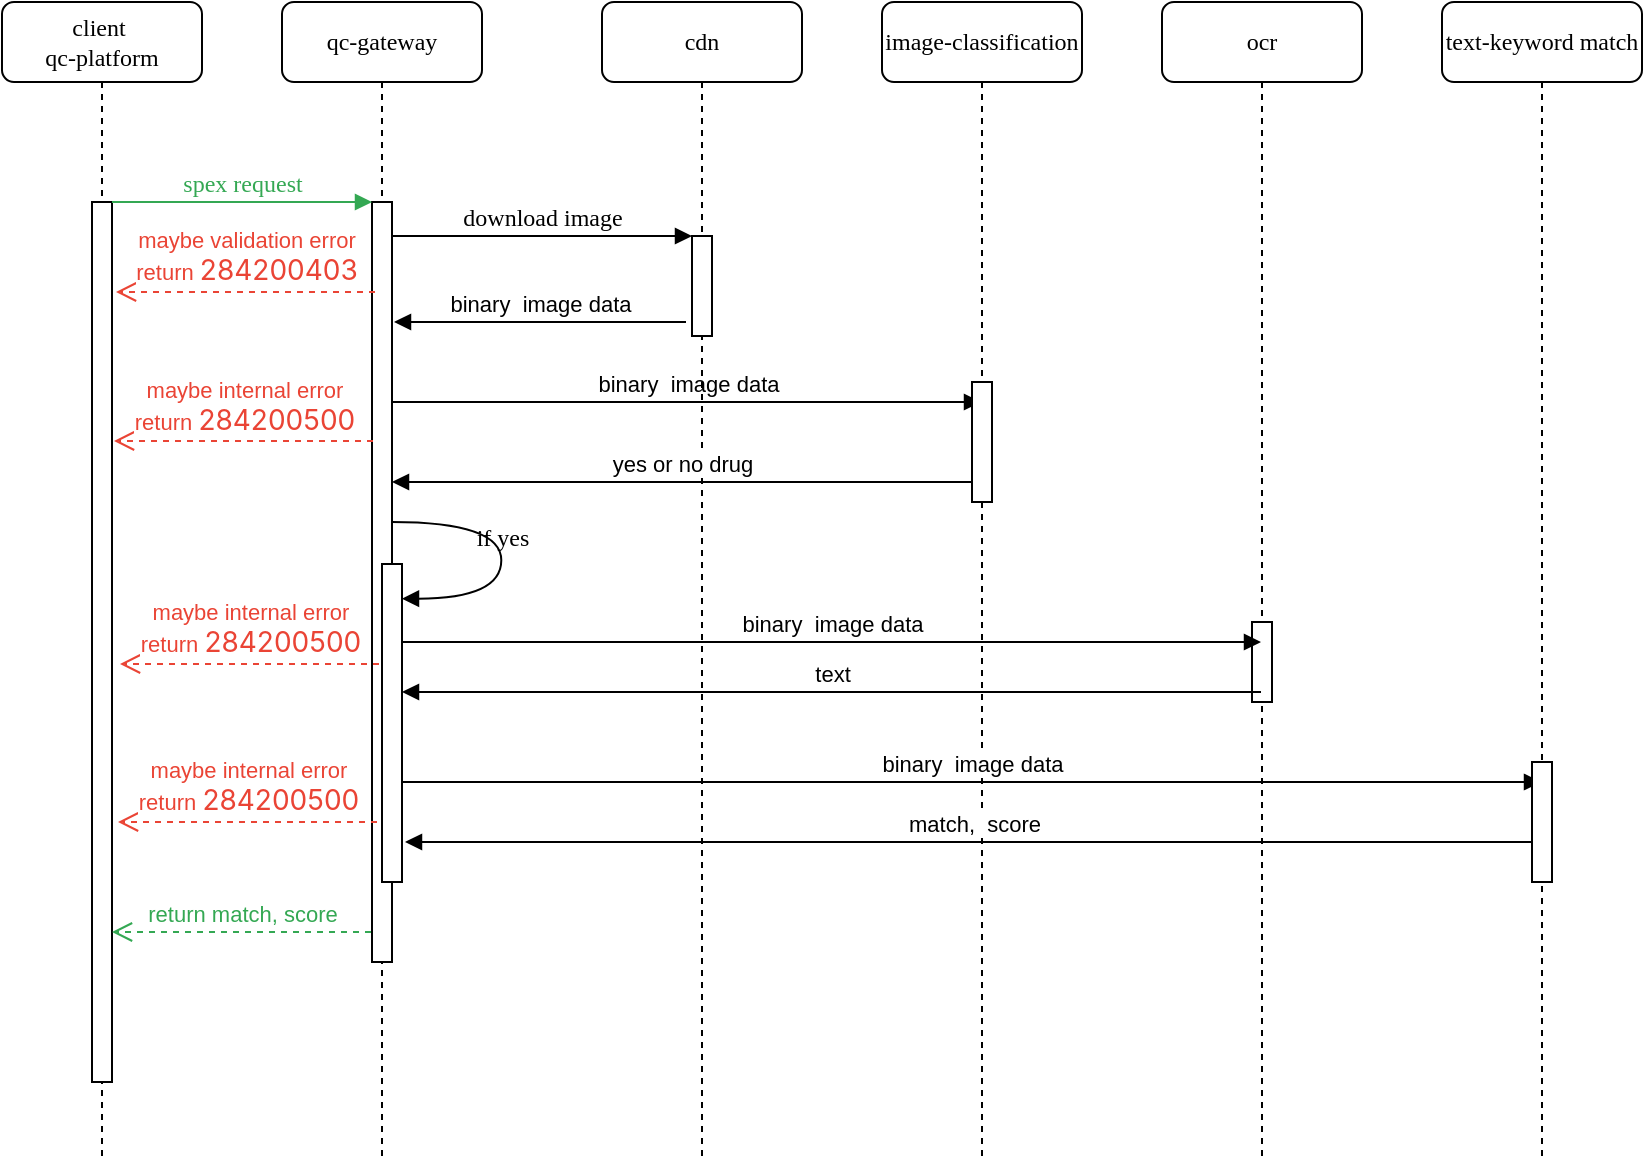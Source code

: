 <mxfile version="18.0.2" type="github">
  <diagram name="Page-1" id="13e1069c-82ec-6db2-03f1-153e76fe0fe0">
    <mxGraphModel dx="1282" dy="630" grid="1" gridSize="10" guides="1" tooltips="1" connect="1" arrows="1" fold="1" page="1" pageScale="1" pageWidth="1100" pageHeight="850" background="none" math="0" shadow="0">
      <root>
        <mxCell id="0" />
        <mxCell id="1" parent="0" />
        <mxCell id="7baba1c4bc27f4b0-2" value="qc-gateway" style="shape=umlLifeline;perimeter=lifelinePerimeter;whiteSpace=wrap;html=1;container=1;collapsible=0;recursiveResize=0;outlineConnect=0;rounded=1;shadow=0;comic=0;labelBackgroundColor=none;strokeWidth=1;fontFamily=Verdana;fontSize=12;align=center;" parent="1" vertex="1">
          <mxGeometry x="240" y="80" width="100" height="580" as="geometry" />
        </mxCell>
        <mxCell id="7baba1c4bc27f4b0-10" value="" style="html=1;points=[];perimeter=orthogonalPerimeter;rounded=0;shadow=0;comic=0;labelBackgroundColor=none;strokeWidth=1;fontFamily=Verdana;fontSize=12;align=center;" parent="7baba1c4bc27f4b0-2" vertex="1">
          <mxGeometry x="45" y="100" width="10" height="380" as="geometry" />
        </mxCell>
        <mxCell id="4UXSEb5z9ftudVqDJVtW-9" value="&lt;span style=&quot;font-family: Helvetica; font-size: 11px; background-color: rgb(255, 255, 255);&quot;&gt;binary&amp;nbsp; image data&lt;/span&gt;" style="html=1;verticalAlign=bottom;endArrow=block;labelBackgroundColor=none;fontFamily=Verdana;fontSize=12;edgeStyle=elbowEdgeStyle;elbow=vertical;" edge="1" parent="7baba1c4bc27f4b0-2" target="7baba1c4bc27f4b0-4">
          <mxGeometry relative="1" as="geometry">
            <mxPoint x="55" y="200" as="sourcePoint" />
            <mxPoint x="205" y="200" as="targetPoint" />
          </mxGeometry>
        </mxCell>
        <mxCell id="4UXSEb5z9ftudVqDJVtW-11" value="" style="html=1;points=[];perimeter=orthogonalPerimeter;rounded=0;shadow=0;comic=0;labelBackgroundColor=none;strokeWidth=1;fontFamily=Verdana;fontSize=12;align=center;" vertex="1" parent="7baba1c4bc27f4b0-2">
          <mxGeometry x="50" y="281" width="10" height="159" as="geometry" />
        </mxCell>
        <mxCell id="7baba1c4bc27f4b0-3" value="cdn" style="shape=umlLifeline;perimeter=lifelinePerimeter;whiteSpace=wrap;html=1;container=1;collapsible=0;recursiveResize=0;outlineConnect=0;rounded=1;shadow=0;comic=0;labelBackgroundColor=none;strokeWidth=1;fontFamily=Verdana;fontSize=12;align=center;" parent="1" vertex="1">
          <mxGeometry x="400" y="80" width="100" height="580" as="geometry" />
        </mxCell>
        <mxCell id="7baba1c4bc27f4b0-13" value="" style="html=1;points=[];perimeter=orthogonalPerimeter;rounded=0;shadow=0;comic=0;labelBackgroundColor=none;strokeWidth=1;fontFamily=Verdana;fontSize=12;align=center;" parent="7baba1c4bc27f4b0-3" vertex="1">
          <mxGeometry x="45" y="117" width="10" height="50" as="geometry" />
        </mxCell>
        <mxCell id="7baba1c4bc27f4b0-4" value="image-classification" style="shape=umlLifeline;perimeter=lifelinePerimeter;whiteSpace=wrap;html=1;container=1;collapsible=0;recursiveResize=0;outlineConnect=0;rounded=1;shadow=0;comic=0;labelBackgroundColor=none;strokeWidth=1;fontFamily=Verdana;fontSize=12;align=center;" parent="1" vertex="1">
          <mxGeometry x="540" y="80" width="100" height="580" as="geometry" />
        </mxCell>
        <mxCell id="4UXSEb5z9ftudVqDJVtW-15" value="&lt;span style=&quot;font-family: Helvetica; font-size: 11px; background-color: rgb(255, 255, 255);&quot;&gt;binary&amp;nbsp; image data&lt;/span&gt;" style="html=1;verticalAlign=bottom;endArrow=block;labelBackgroundColor=none;fontFamily=Verdana;fontSize=12;edgeStyle=elbowEdgeStyle;elbow=vertical;" edge="1" parent="7baba1c4bc27f4b0-4" target="7baba1c4bc27f4b0-6">
          <mxGeometry relative="1" as="geometry">
            <mxPoint x="-240" y="390" as="sourcePoint" />
            <mxPoint x="189.5" y="390" as="targetPoint" />
          </mxGeometry>
        </mxCell>
        <mxCell id="4UXSEb5z9ftudVqDJVtW-16" value="match,&amp;nbsp; score" style="html=1;verticalAlign=bottom;endArrow=block;rounded=0;" edge="1" parent="7baba1c4bc27f4b0-4" source="7baba1c4bc27f4b0-6">
          <mxGeometry width="80" relative="1" as="geometry">
            <mxPoint x="191" y="420" as="sourcePoint" />
            <mxPoint x="-238.5" y="420" as="targetPoint" />
          </mxGeometry>
        </mxCell>
        <mxCell id="7baba1c4bc27f4b0-5" value="ocr" style="shape=umlLifeline;perimeter=lifelinePerimeter;whiteSpace=wrap;html=1;container=1;collapsible=0;recursiveResize=0;outlineConnect=0;rounded=1;shadow=0;comic=0;labelBackgroundColor=none;strokeWidth=1;fontFamily=Verdana;fontSize=12;align=center;" parent="1" vertex="1">
          <mxGeometry x="680" y="80" width="100" height="580" as="geometry" />
        </mxCell>
        <mxCell id="7baba1c4bc27f4b0-16" value="" style="html=1;points=[];perimeter=orthogonalPerimeter;rounded=0;shadow=0;comic=0;labelBackgroundColor=none;strokeWidth=1;fontFamily=Verdana;fontSize=12;align=center;" parent="7baba1c4bc27f4b0-5" vertex="1">
          <mxGeometry x="-95" y="190" width="10" height="60" as="geometry" />
        </mxCell>
        <mxCell id="7baba1c4bc27f4b0-37" value="" style="html=1;points=[];perimeter=orthogonalPerimeter;rounded=0;shadow=0;comic=0;labelBackgroundColor=none;strokeWidth=1;fontFamily=Verdana;fontSize=12;align=center;" parent="7baba1c4bc27f4b0-5" vertex="1">
          <mxGeometry x="45" y="310" width="10" height="40" as="geometry" />
        </mxCell>
        <mxCell id="7baba1c4bc27f4b0-6" value="text-keyword match" style="shape=umlLifeline;perimeter=lifelinePerimeter;whiteSpace=wrap;html=1;container=1;collapsible=0;recursiveResize=0;outlineConnect=0;rounded=1;shadow=0;comic=0;labelBackgroundColor=none;strokeWidth=1;fontFamily=Verdana;fontSize=12;align=center;" parent="1" vertex="1">
          <mxGeometry x="820" y="80" width="100" height="580" as="geometry" />
        </mxCell>
        <mxCell id="7baba1c4bc27f4b0-28" value="" style="html=1;points=[];perimeter=orthogonalPerimeter;rounded=0;shadow=0;comic=0;labelBackgroundColor=none;strokeWidth=1;fontFamily=Verdana;fontSize=12;align=center;" parent="7baba1c4bc27f4b0-6" vertex="1">
          <mxGeometry x="45" y="380" width="10" height="60" as="geometry" />
        </mxCell>
        <mxCell id="7baba1c4bc27f4b0-8" value="client&amp;nbsp;&lt;br&gt;qc-platform" style="shape=umlLifeline;perimeter=lifelinePerimeter;whiteSpace=wrap;html=1;container=1;collapsible=0;recursiveResize=0;outlineConnect=0;rounded=1;shadow=0;comic=0;labelBackgroundColor=none;strokeWidth=1;fontFamily=Verdana;fontSize=12;align=center;" parent="1" vertex="1">
          <mxGeometry x="100" y="80" width="100" height="580" as="geometry" />
        </mxCell>
        <mxCell id="7baba1c4bc27f4b0-9" value="" style="html=1;points=[];perimeter=orthogonalPerimeter;rounded=0;shadow=0;comic=0;labelBackgroundColor=none;strokeWidth=1;fontFamily=Verdana;fontSize=12;align=center;" parent="7baba1c4bc27f4b0-8" vertex="1">
          <mxGeometry x="45" y="100" width="10" height="440" as="geometry" />
        </mxCell>
        <mxCell id="4UXSEb5z9ftudVqDJVtW-17" value="&lt;font color=&quot;#ea4435&quot;&gt;maybe internal error&lt;br&gt;return&amp;nbsp;&lt;span style=&quot;font-family: -apple-system, &amp;quot;system-ui&amp;quot;, &amp;quot;Segoe UI&amp;quot;, Roboto, Oxygen, Ubuntu, &amp;quot;Fira Sans&amp;quot;, &amp;quot;Droid Sans&amp;quot;, &amp;quot;Helvetica Neue&amp;quot;, sans-serif; font-size: 14px; text-align: left;&quot;&gt;284200500&lt;/span&gt;&lt;/font&gt;" style="html=1;verticalAlign=bottom;endArrow=open;dashed=1;endSize=8;rounded=0;strokeColor=#EA4435;" edge="1" parent="7baba1c4bc27f4b0-8">
          <mxGeometry relative="1" as="geometry">
            <mxPoint x="185.5" y="219.5" as="sourcePoint" />
            <mxPoint x="56" y="219.5" as="targetPoint" />
          </mxGeometry>
        </mxCell>
        <mxCell id="4UXSEb5z9ftudVqDJVtW-18" value="&lt;span style=&quot;color: rgb(234, 68, 53);&quot;&gt;maybe internal error&lt;/span&gt;&lt;br style=&quot;color: rgb(234, 68, 53);&quot;&gt;&lt;span style=&quot;color: rgb(234, 68, 53);&quot;&gt;return&amp;nbsp;&lt;/span&gt;&lt;span style=&quot;color: rgb(234, 68, 53); font-family: -apple-system, &amp;quot;system-ui&amp;quot;, &amp;quot;Segoe UI&amp;quot;, Roboto, Oxygen, Ubuntu, &amp;quot;Fira Sans&amp;quot;, &amp;quot;Droid Sans&amp;quot;, &amp;quot;Helvetica Neue&amp;quot;, sans-serif; font-size: 14px; text-align: left;&quot;&gt;284200500&lt;/span&gt;" style="html=1;verticalAlign=bottom;endArrow=open;dashed=1;endSize=8;rounded=0;strokeColor=#EA4435;" edge="1" parent="7baba1c4bc27f4b0-8">
          <mxGeometry relative="1" as="geometry">
            <mxPoint x="188.5" y="331" as="sourcePoint" />
            <mxPoint x="59" y="331" as="targetPoint" />
          </mxGeometry>
        </mxCell>
        <mxCell id="4UXSEb5z9ftudVqDJVtW-19" value="&lt;span style=&quot;color: rgb(234, 68, 53);&quot;&gt;maybe internal error&lt;/span&gt;&lt;br style=&quot;color: rgb(234, 68, 53);&quot;&gt;&lt;span style=&quot;color: rgb(234, 68, 53);&quot;&gt;return&amp;nbsp;&lt;/span&gt;&lt;span style=&quot;color: rgb(234, 68, 53); font-family: -apple-system, &amp;quot;system-ui&amp;quot;, &amp;quot;Segoe UI&amp;quot;, Roboto, Oxygen, Ubuntu, &amp;quot;Fira Sans&amp;quot;, &amp;quot;Droid Sans&amp;quot;, &amp;quot;Helvetica Neue&amp;quot;, sans-serif; font-size: 14px; text-align: left;&quot;&gt;284200500&lt;/span&gt;" style="html=1;verticalAlign=bottom;endArrow=open;dashed=1;endSize=8;rounded=0;strokeColor=#EA4435;" edge="1" parent="7baba1c4bc27f4b0-8">
          <mxGeometry relative="1" as="geometry">
            <mxPoint x="187.5" y="410" as="sourcePoint" />
            <mxPoint x="58" y="410" as="targetPoint" />
          </mxGeometry>
        </mxCell>
        <mxCell id="4UXSEb5z9ftudVqDJVtW-20" value="&lt;font color=&quot;#34a853&quot;&gt;return match, score&lt;/font&gt;" style="html=1;verticalAlign=bottom;endArrow=open;dashed=1;endSize=8;rounded=0;strokeColor=#34A853;" edge="1" parent="7baba1c4bc27f4b0-8">
          <mxGeometry relative="1" as="geometry">
            <mxPoint x="184.5" y="465" as="sourcePoint" />
            <mxPoint x="55" y="465" as="targetPoint" />
          </mxGeometry>
        </mxCell>
        <mxCell id="7baba1c4bc27f4b0-11" value="&lt;font color=&quot;#34a853&quot;&gt;spex request&lt;/font&gt;" style="html=1;verticalAlign=bottom;endArrow=block;entryX=0;entryY=0;labelBackgroundColor=none;fontFamily=Verdana;fontSize=12;edgeStyle=elbowEdgeStyle;elbow=vertical;strokeColor=#34A853;" parent="1" source="7baba1c4bc27f4b0-9" target="7baba1c4bc27f4b0-10" edge="1">
          <mxGeometry relative="1" as="geometry">
            <mxPoint x="220" y="190" as="sourcePoint" />
          </mxGeometry>
        </mxCell>
        <mxCell id="7baba1c4bc27f4b0-14" value="download image" style="html=1;verticalAlign=bottom;endArrow=block;entryX=0;entryY=0;labelBackgroundColor=none;fontFamily=Verdana;fontSize=12;edgeStyle=elbowEdgeStyle;elbow=vertical;" parent="1" source="7baba1c4bc27f4b0-10" target="7baba1c4bc27f4b0-13" edge="1">
          <mxGeometry relative="1" as="geometry">
            <mxPoint x="370" y="200" as="sourcePoint" />
          </mxGeometry>
        </mxCell>
        <mxCell id="4UXSEb5z9ftudVqDJVtW-4" value="binary&amp;nbsp; image data" style="html=1;verticalAlign=bottom;endArrow=block;rounded=0;" edge="1" parent="1">
          <mxGeometry width="80" relative="1" as="geometry">
            <mxPoint x="442" y="240" as="sourcePoint" />
            <mxPoint x="296" y="240" as="targetPoint" />
          </mxGeometry>
        </mxCell>
        <mxCell id="4UXSEb5z9ftudVqDJVtW-6" value="&lt;font color=&quot;#ea4435&quot;&gt;maybe validation error&lt;br&gt;return&amp;nbsp;&lt;/font&gt;&lt;span style=&quot;font-family: -apple-system, &amp;quot;system-ui&amp;quot;, &amp;quot;Segoe UI&amp;quot;, Roboto, Oxygen, Ubuntu, &amp;quot;Fira Sans&amp;quot;, &amp;quot;Droid Sans&amp;quot;, &amp;quot;Helvetica Neue&amp;quot;, sans-serif; font-size: 14px; text-align: left;&quot;&gt;&lt;font color=&quot;#ea4435&quot;&gt;284200403&lt;/font&gt;&lt;/span&gt;" style="html=1;verticalAlign=bottom;endArrow=open;dashed=1;endSize=8;rounded=0;strokeColor=#EA4435;" edge="1" parent="1">
          <mxGeometry relative="1" as="geometry">
            <mxPoint x="286.5" y="225" as="sourcePoint" />
            <mxPoint x="157" y="225" as="targetPoint" />
          </mxGeometry>
        </mxCell>
        <mxCell id="4UXSEb5z9ftudVqDJVtW-10" value="yes or no drug" style="html=1;verticalAlign=bottom;endArrow=block;rounded=0;" edge="1" parent="1">
          <mxGeometry width="80" relative="1" as="geometry">
            <mxPoint x="584.5" y="320" as="sourcePoint" />
            <mxPoint x="295" y="320" as="targetPoint" />
          </mxGeometry>
        </mxCell>
        <mxCell id="4UXSEb5z9ftudVqDJVtW-12" value="if yes" style="html=1;verticalAlign=bottom;endArrow=block;labelBackgroundColor=none;fontFamily=Verdana;fontSize=12;elbow=vertical;edgeStyle=orthogonalEdgeStyle;curved=1;entryX=1;entryY=0.286;entryPerimeter=0;exitX=1.038;exitY=0.345;exitPerimeter=0;" edge="1" parent="1">
          <mxGeometry relative="1" as="geometry">
            <mxPoint x="295.003" y="340" as="sourcePoint" />
            <mxPoint x="300.003" y="378.333" as="targetPoint" />
            <Array as="points">
              <mxPoint x="349.67" y="340" />
              <mxPoint x="349.67" y="378" />
            </Array>
          </mxGeometry>
        </mxCell>
        <mxCell id="4UXSEb5z9ftudVqDJVtW-13" value="&lt;span style=&quot;font-family: Helvetica; font-size: 11px; background-color: rgb(255, 255, 255);&quot;&gt;binary&amp;nbsp; image data&lt;/span&gt;" style="html=1;verticalAlign=bottom;endArrow=block;labelBackgroundColor=none;fontFamily=Verdana;fontSize=12;edgeStyle=elbowEdgeStyle;elbow=vertical;" edge="1" parent="1" target="7baba1c4bc27f4b0-5">
          <mxGeometry relative="1" as="geometry">
            <mxPoint x="300" y="400" as="sourcePoint" />
            <mxPoint x="594.5" y="400" as="targetPoint" />
          </mxGeometry>
        </mxCell>
        <mxCell id="4UXSEb5z9ftudVqDJVtW-14" value="text" style="html=1;verticalAlign=bottom;endArrow=block;rounded=0;" edge="1" parent="1" source="7baba1c4bc27f4b0-5">
          <mxGeometry width="80" relative="1" as="geometry">
            <mxPoint x="589.5" y="425" as="sourcePoint" />
            <mxPoint x="300" y="425" as="targetPoint" />
          </mxGeometry>
        </mxCell>
      </root>
    </mxGraphModel>
  </diagram>
</mxfile>
